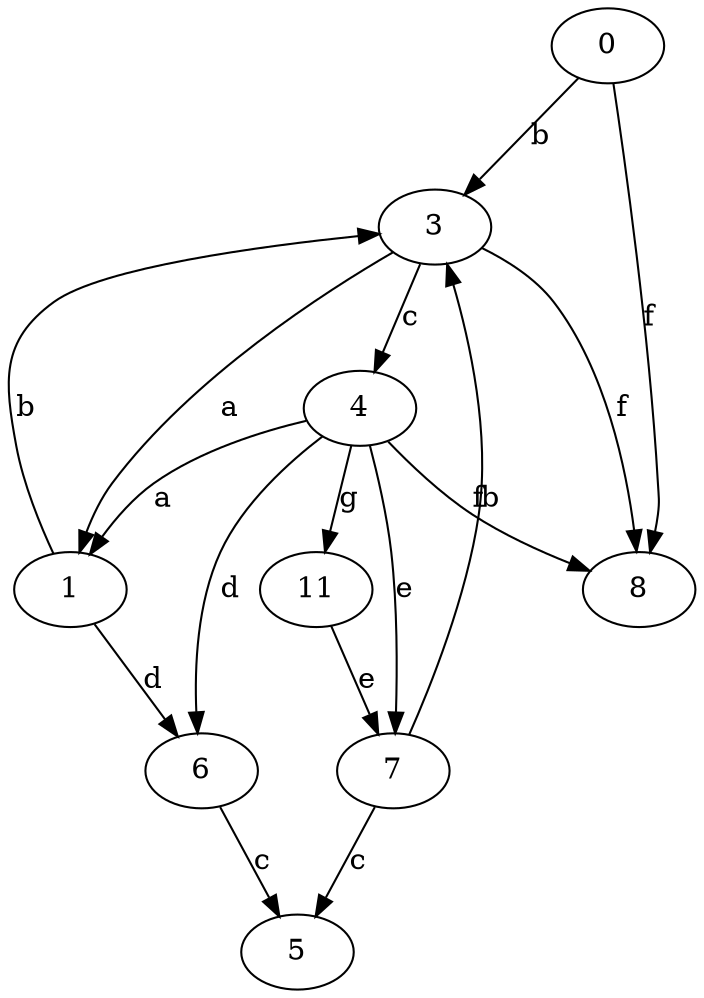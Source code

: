 strict digraph  {
0;
1;
3;
4;
5;
6;
7;
8;
11;
0 -> 3  [label=b];
0 -> 8  [label=f];
1 -> 3  [label=b];
1 -> 6  [label=d];
3 -> 1  [label=a];
3 -> 4  [label=c];
3 -> 8  [label=f];
4 -> 1  [label=a];
4 -> 6  [label=d];
4 -> 7  [label=e];
4 -> 8  [label=f];
4 -> 11  [label=g];
6 -> 5  [label=c];
7 -> 3  [label=b];
7 -> 5  [label=c];
11 -> 7  [label=e];
}
